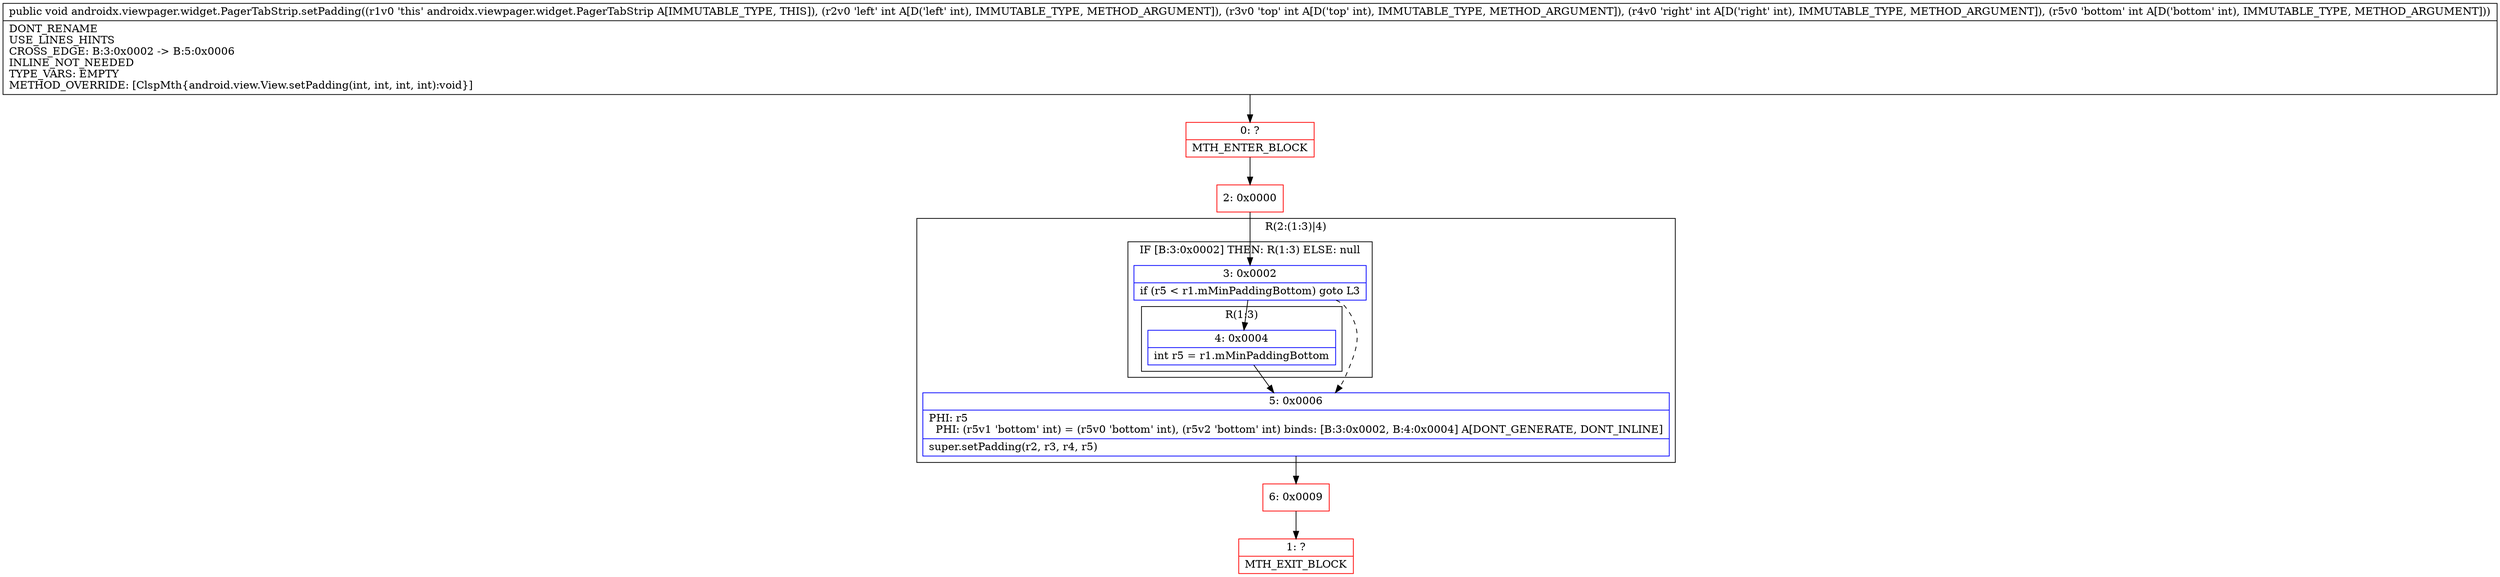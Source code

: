 digraph "CFG forandroidx.viewpager.widget.PagerTabStrip.setPadding(IIII)V" {
subgraph cluster_Region_28164442 {
label = "R(2:(1:3)|4)";
node [shape=record,color=blue];
subgraph cluster_IfRegion_1268267352 {
label = "IF [B:3:0x0002] THEN: R(1:3) ELSE: null";
node [shape=record,color=blue];
Node_3 [shape=record,label="{3\:\ 0x0002|if (r5 \< r1.mMinPaddingBottom) goto L3\l}"];
subgraph cluster_Region_2144424238 {
label = "R(1:3)";
node [shape=record,color=blue];
Node_4 [shape=record,label="{4\:\ 0x0004|int r5 = r1.mMinPaddingBottom\l}"];
}
}
Node_5 [shape=record,label="{5\:\ 0x0006|PHI: r5 \l  PHI: (r5v1 'bottom' int) = (r5v0 'bottom' int), (r5v2 'bottom' int) binds: [B:3:0x0002, B:4:0x0004] A[DONT_GENERATE, DONT_INLINE]\l|super.setPadding(r2, r3, r4, r5)\l}"];
}
Node_0 [shape=record,color=red,label="{0\:\ ?|MTH_ENTER_BLOCK\l}"];
Node_2 [shape=record,color=red,label="{2\:\ 0x0000}"];
Node_6 [shape=record,color=red,label="{6\:\ 0x0009}"];
Node_1 [shape=record,color=red,label="{1\:\ ?|MTH_EXIT_BLOCK\l}"];
MethodNode[shape=record,label="{public void androidx.viewpager.widget.PagerTabStrip.setPadding((r1v0 'this' androidx.viewpager.widget.PagerTabStrip A[IMMUTABLE_TYPE, THIS]), (r2v0 'left' int A[D('left' int), IMMUTABLE_TYPE, METHOD_ARGUMENT]), (r3v0 'top' int A[D('top' int), IMMUTABLE_TYPE, METHOD_ARGUMENT]), (r4v0 'right' int A[D('right' int), IMMUTABLE_TYPE, METHOD_ARGUMENT]), (r5v0 'bottom' int A[D('bottom' int), IMMUTABLE_TYPE, METHOD_ARGUMENT]))  | DONT_RENAME\lUSE_LINES_HINTS\lCROSS_EDGE: B:3:0x0002 \-\> B:5:0x0006\lINLINE_NOT_NEEDED\lTYPE_VARS: EMPTY\lMETHOD_OVERRIDE: [ClspMth\{android.view.View.setPadding(int, int, int, int):void\}]\l}"];
MethodNode -> Node_0;Node_3 -> Node_4;
Node_3 -> Node_5[style=dashed];
Node_4 -> Node_5;
Node_5 -> Node_6;
Node_0 -> Node_2;
Node_2 -> Node_3;
Node_6 -> Node_1;
}

